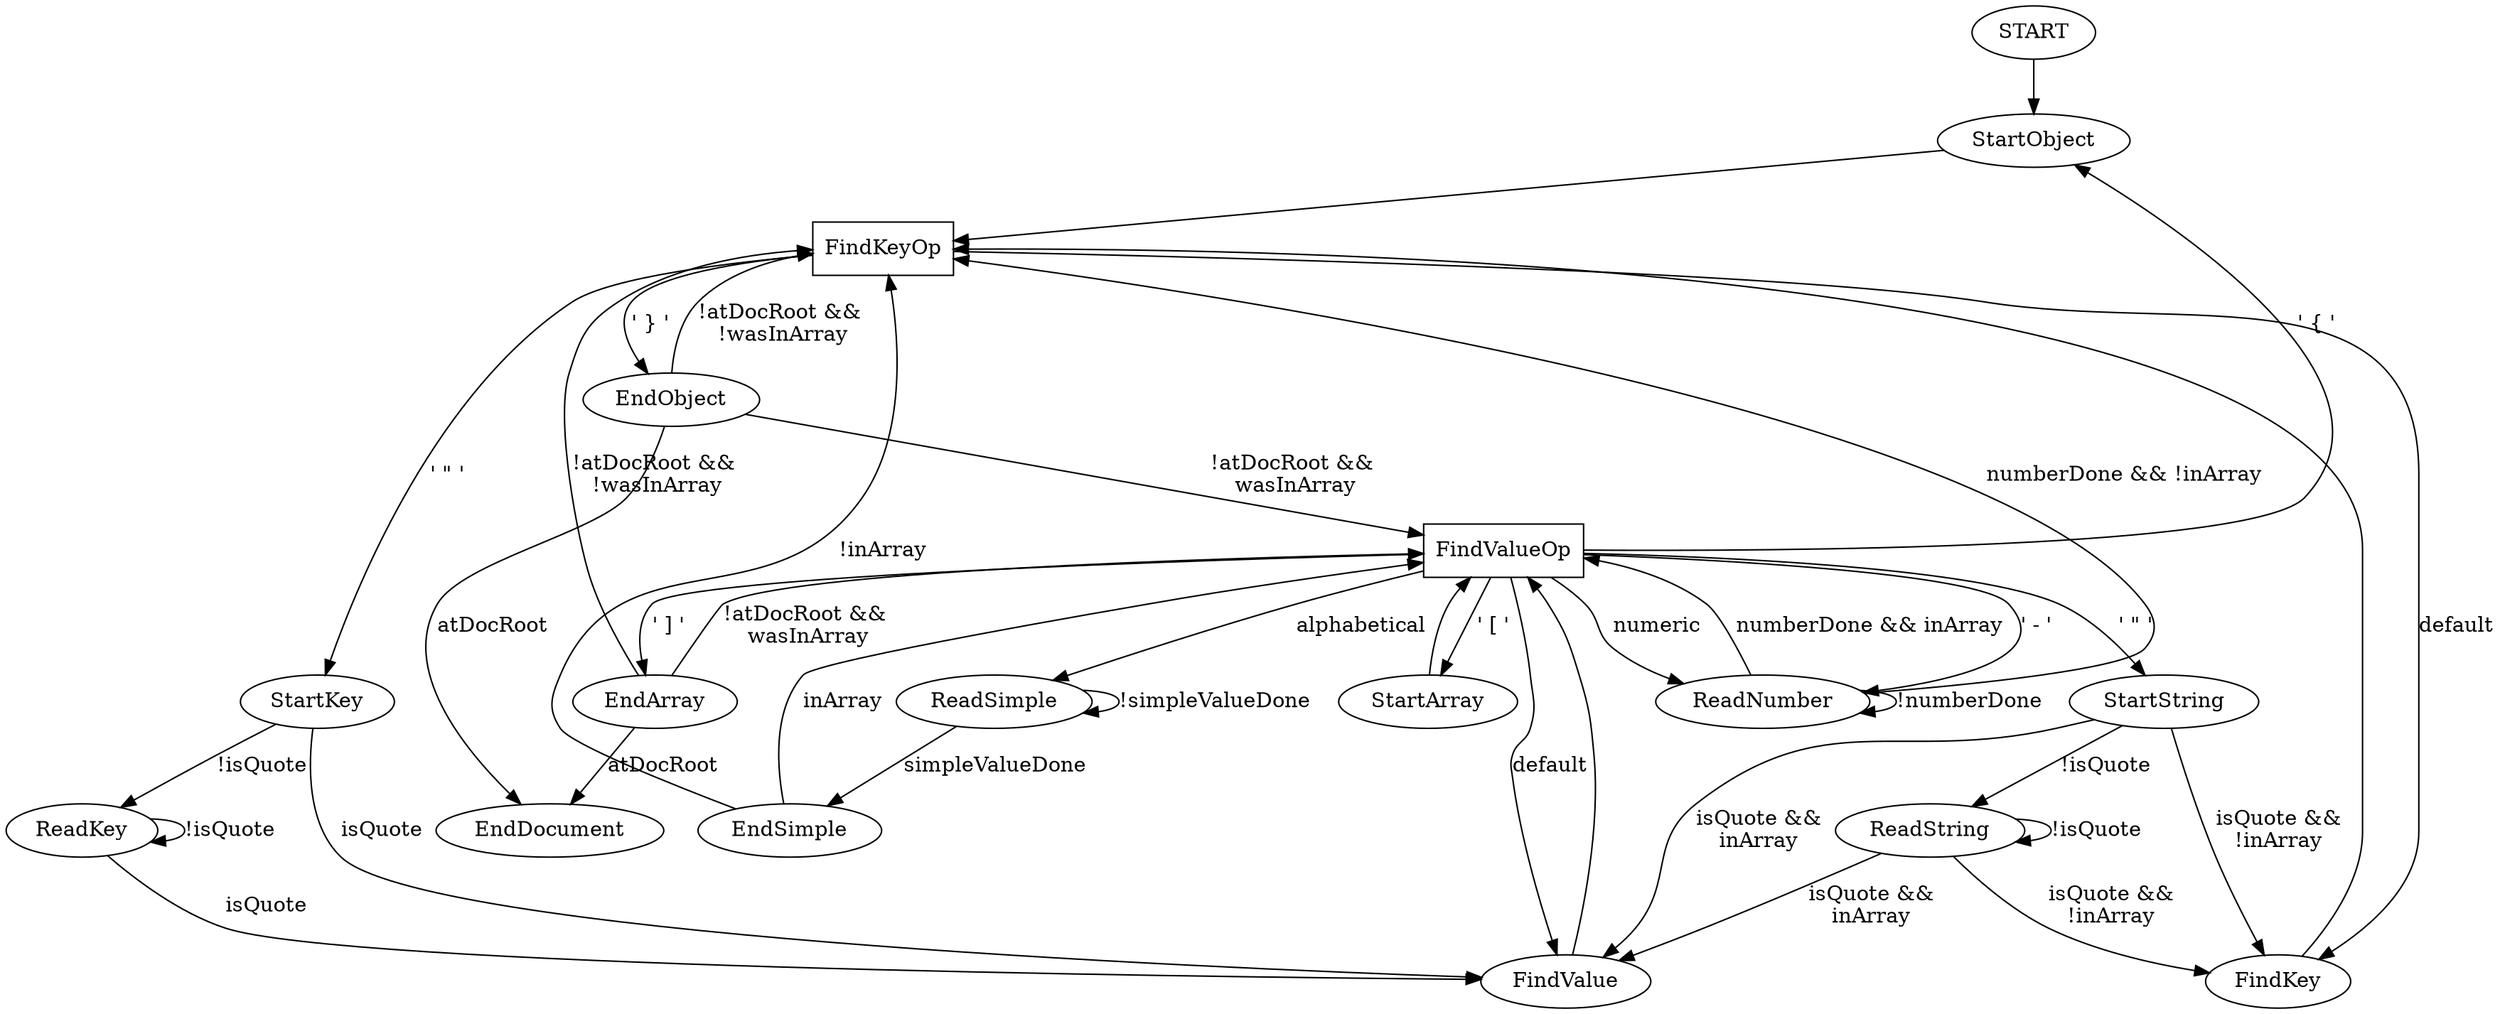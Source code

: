 
digraph {
    START -> StartObject
    FindValueOp[shape="rect";]; FindKeyOp[shape="rect"];
    EndObject; EndArray;
    EndObject -> EndDocument [label="atDocRoot"];
    EndObject -> FindValueOp   [label="!atDocRoot &&\n wasInArray"];
    EndObject -> FindKeyOp     [label="!atDocRoot &&\n !wasInArray"];

    EndArray    -> EndDocument [label="atDocRoot"];
    EndArray    -> FindValueOp   [label="!atDocRoot &&\n wasInArray"];
    EndArray    -> FindKeyOp     [label="!atDocRoot &&\n !wasInArray"];
 

    EndSimple   -> FindValueOp  [label="inArray"]
    EndSimple   -> FindKeyOp    [label="!inArray"]

    FindKey     -> FindKeyOp
    StartObject -> FindKeyOp
    FindValue   -> FindValueOp
    StartArray  -> FindValueOp

    StartKey    -> FindValue [label = "isQuote"]
    StartKey    -> ReadKey [label = "!isQuote"]
    ReadKey     -> FindValue [label = "isQuote"]
    ReadKey     -> ReadKey [label = "!isQuote"]

    StartString -> ReadString [label="!isQuote"]
    StartString -> FindValue  [label="isQuote &&\ninArray"]
    StartString -> FindKey  [label="isQuote &&\n!inArray"]
    ReadString  -> ReadString [label="!isQuote"]
    ReadString  -> FindValue  [label="isQuote &&\ninArray"]
    ReadString  -> FindKey  [label="isQuote &&\n!inArray"]

    ReadSimple  -> ReadSimple[label="!simpleValueDone"];
    ReadSimple  -> EndSimple[label=simpleValueDone];
    ReadNumber  -> ReadNumber[label="!numberDone"];
    ReadNumber  -> FindValueOp[label="numberDone && inArray"]
    ReadNumber  -> FindKeyOp [label="numberDone && !inArray"]
    

    FindValueOp -> StartObject [label="' { '"];
    FindValueOp -> EndArray    [label="' ] '"];
    FindValueOp -> StartArray  [label="' [ '"];
    FindValueOp -> StartString [label="' \" '"];
    FindValueOp -> ReadSimple  [label="alphabetical"];
    FindValueOp -> ReadNumber  [label="' - '"];
    FindValueOp -> ReadNumber  [label="numeric"];
    FindValueOp -> FindValue   [label="default"]
    

    FindKeyOp -> StartKey  [label="' \" '"];
    FindKeyOp -> EndObject [label="' } '"]
    FindKeyOp -> FindKey   [label="default"]


    
}
